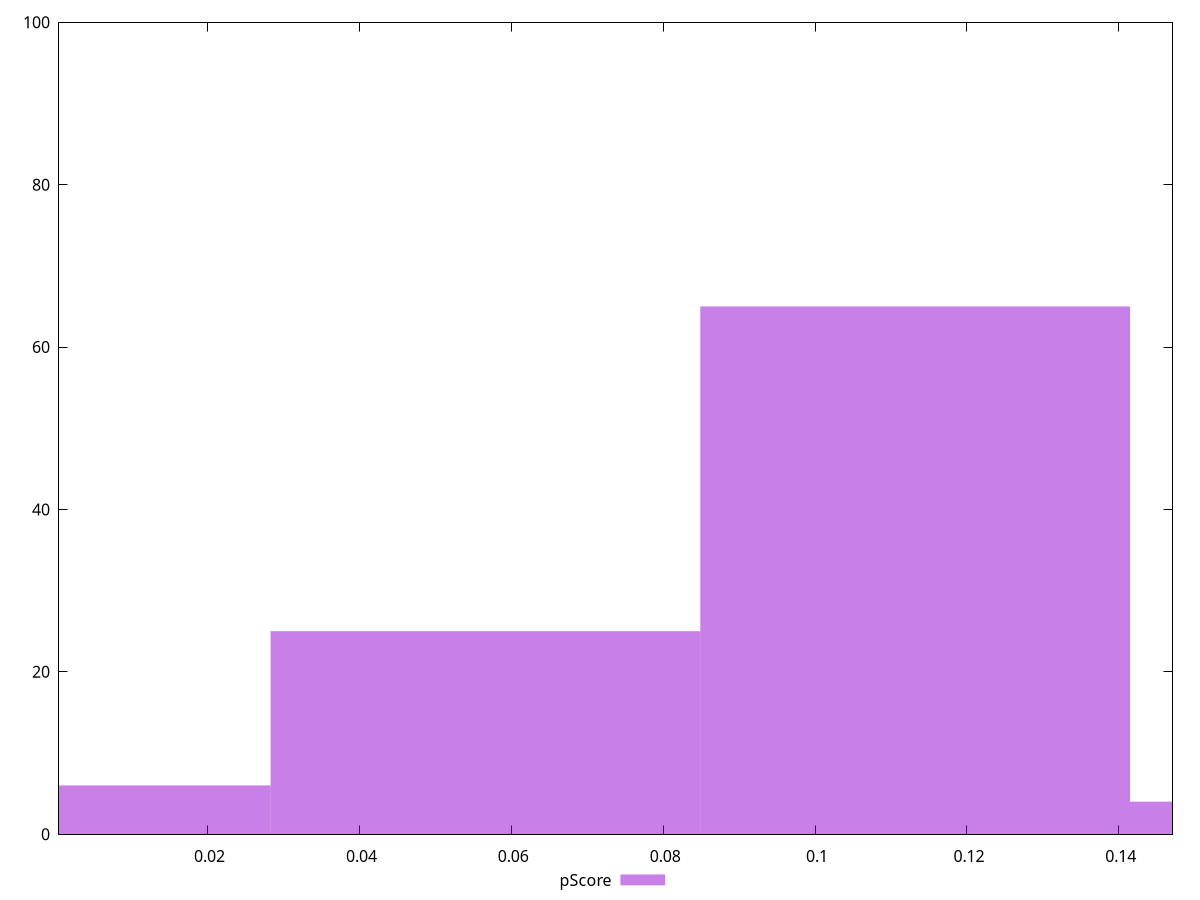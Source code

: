 reset

$pScore <<EOF
0.056588593907072625 25
0.11317718781414525 65
0.16976578172121787 4
0 6
EOF

set key outside below
set boxwidth 0.056588593907072625
set xrange [0.0004373213442573354:0.14706259471706262]
set yrange [0:100]
set trange [0:100]
set style fill transparent solid 0.5 noborder
set terminal svg size 640, 490 enhanced background rgb 'white'
set output "reprap/max-potential-fid/samples/pages+cached/pScore/histogram.svg"

plot $pScore title "pScore" with boxes

reset
